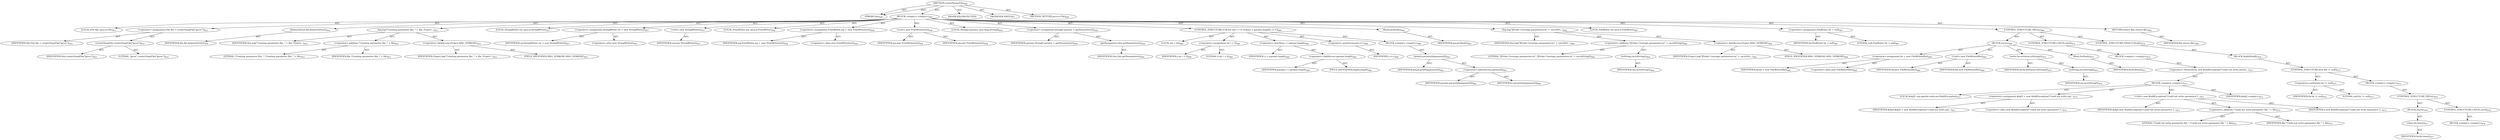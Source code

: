 digraph "createParamFile" {  
"111669149726" [label = <(METHOD,createParamFile)<SUB>449</SUB>> ]
"115964116996" [label = <(PARAM,this)<SUB>449</SUB>> ]
"25769803837" [label = <(BLOCK,&lt;empty&gt;,&lt;empty&gt;)<SUB>449</SUB>> ]
"94489280529" [label = <(LOCAL,File file: java.io.File)<SUB>451</SUB>> ]
"30064771394" [label = <(&lt;operator&gt;.assignment,File file = createTempFile(&quot;jpcov&quot;))<SUB>451</SUB>> ]
"68719476943" [label = <(IDENTIFIER,file,File file = createTempFile(&quot;jpcov&quot;))<SUB>451</SUB>> ]
"30064771395" [label = <(createTempFile,createTempFile(&quot;jpcov&quot;))<SUB>451</SUB>> ]
"68719476749" [label = <(IDENTIFIER,this,createTempFile(&quot;jpcov&quot;))<SUB>451</SUB>> ]
"90194313281" [label = <(LITERAL,&quot;jpcov&quot;,createTempFile(&quot;jpcov&quot;))<SUB>451</SUB>> ]
"30064771396" [label = <(deleteOnExit,file.deleteOnExit())<SUB>452</SUB>> ]
"68719476944" [label = <(IDENTIFIER,file,file.deleteOnExit())<SUB>452</SUB>> ]
"30064771397" [label = <(log,log(&quot;Creating parameter file: &quot; + file, Project...)<SUB>453</SUB>> ]
"68719476750" [label = <(IDENTIFIER,this,log(&quot;Creating parameter file: &quot; + file, Project...)<SUB>453</SUB>> ]
"30064771398" [label = <(&lt;operator&gt;.addition,&quot;Creating parameter file: &quot; + file)<SUB>453</SUB>> ]
"90194313282" [label = <(LITERAL,&quot;Creating parameter file: &quot;,&quot;Creating parameter file: &quot; + file)<SUB>453</SUB>> ]
"68719476945" [label = <(IDENTIFIER,file,&quot;Creating parameter file: &quot; + file)<SUB>453</SUB>> ]
"30064771399" [label = <(&lt;operator&gt;.fieldAccess,Project.MSG_VERBOSE)<SUB>453</SUB>> ]
"68719476946" [label = <(IDENTIFIER,Project,log(&quot;Creating parameter file: &quot; + file, Project...)<SUB>453</SUB>> ]
"55834574945" [label = <(FIELD_IDENTIFIER,MSG_VERBOSE,MSG_VERBOSE)<SUB>453</SUB>> ]
"94489280530" [label = <(LOCAL,StringWriter sw: java.io.StringWriter)<SUB>457</SUB>> ]
"30064771400" [label = <(&lt;operator&gt;.assignment,StringWriter sw = new StringWriter())<SUB>457</SUB>> ]
"68719476947" [label = <(IDENTIFIER,sw,StringWriter sw = new StringWriter())<SUB>457</SUB>> ]
"30064771401" [label = <(&lt;operator&gt;.alloc,new StringWriter())<SUB>457</SUB>> ]
"30064771402" [label = <(&lt;init&gt;,new StringWriter())<SUB>457</SUB>> ]
"68719476948" [label = <(IDENTIFIER,sw,new StringWriter())<SUB>457</SUB>> ]
"94489280531" [label = <(LOCAL,PrintWriter pw: java.io.PrintWriter)<SUB>458</SUB>> ]
"30064771403" [label = <(&lt;operator&gt;.assignment,PrintWriter pw = new PrintWriter(sw))<SUB>458</SUB>> ]
"68719476949" [label = <(IDENTIFIER,pw,PrintWriter pw = new PrintWriter(sw))<SUB>458</SUB>> ]
"30064771404" [label = <(&lt;operator&gt;.alloc,new PrintWriter(sw))<SUB>458</SUB>> ]
"30064771405" [label = <(&lt;init&gt;,new PrintWriter(sw))<SUB>458</SUB>> ]
"68719476950" [label = <(IDENTIFIER,pw,new PrintWriter(sw))<SUB>458</SUB>> ]
"68719476951" [label = <(IDENTIFIER,sw,new PrintWriter(sw))<SUB>458</SUB>> ]
"94489280532" [label = <(LOCAL,String[] params: java.lang.String[])<SUB>459</SUB>> ]
"30064771406" [label = <(&lt;operator&gt;.assignment,String[] params = getParameters())<SUB>459</SUB>> ]
"68719476952" [label = <(IDENTIFIER,params,String[] params = getParameters())<SUB>459</SUB>> ]
"30064771407" [label = <(getParameters,this.getParameters())<SUB>459</SUB>> ]
"68719476751" [label = <(IDENTIFIER,this,this.getParameters())<SUB>459</SUB>> ]
"47244640282" [label = <(CONTROL_STRUCTURE,FOR,for (int i = 0; Some(i &lt; params.length); i++))<SUB>460</SUB>> ]
"94489280533" [label = <(LOCAL,int i: int)<SUB>460</SUB>> ]
"30064771408" [label = <(&lt;operator&gt;.assignment,int i = 0)<SUB>460</SUB>> ]
"68719476953" [label = <(IDENTIFIER,i,int i = 0)<SUB>460</SUB>> ]
"90194313283" [label = <(LITERAL,0,int i = 0)<SUB>460</SUB>> ]
"30064771409" [label = <(&lt;operator&gt;.lessThan,i &lt; params.length)<SUB>460</SUB>> ]
"68719476954" [label = <(IDENTIFIER,i,i &lt; params.length)<SUB>460</SUB>> ]
"30064771410" [label = <(&lt;operator&gt;.fieldAccess,params.length)<SUB>460</SUB>> ]
"68719476955" [label = <(IDENTIFIER,params,i &lt; params.length)<SUB>460</SUB>> ]
"55834574946" [label = <(FIELD_IDENTIFIER,length,length)<SUB>460</SUB>> ]
"30064771411" [label = <(&lt;operator&gt;.postIncrement,i++)<SUB>460</SUB>> ]
"68719476956" [label = <(IDENTIFIER,i,i++)<SUB>460</SUB>> ]
"25769803838" [label = <(BLOCK,&lt;empty&gt;,&lt;empty&gt;)<SUB>460</SUB>> ]
"30064771412" [label = <(println,pw.println(params[i]))<SUB>461</SUB>> ]
"68719476957" [label = <(IDENTIFIER,pw,pw.println(params[i]))<SUB>461</SUB>> ]
"30064771413" [label = <(&lt;operator&gt;.indexAccess,params[i])<SUB>461</SUB>> ]
"68719476958" [label = <(IDENTIFIER,params,pw.println(params[i]))<SUB>461</SUB>> ]
"68719476959" [label = <(IDENTIFIER,i,pw.println(params[i]))<SUB>461</SUB>> ]
"30064771414" [label = <(flush,pw.flush())<SUB>463</SUB>> ]
"68719476960" [label = <(IDENTIFIER,pw,pw.flush())<SUB>463</SUB>> ]
"30064771415" [label = <(log,log(&quot;JProbe Coverage parameters:\n&quot; + sw.toStri...)<SUB>464</SUB>> ]
"68719476752" [label = <(IDENTIFIER,this,log(&quot;JProbe Coverage parameters:\n&quot; + sw.toStri...)<SUB>464</SUB>> ]
"30064771416" [label = <(&lt;operator&gt;.addition,&quot;JProbe Coverage parameters:\n&quot; + sw.toString())<SUB>464</SUB>> ]
"90194313284" [label = <(LITERAL,&quot;JProbe Coverage parameters:\n&quot;,&quot;JProbe Coverage parameters:\n&quot; + sw.toString())<SUB>464</SUB>> ]
"30064771417" [label = <(toString,sw.toString())<SUB>464</SUB>> ]
"68719476961" [label = <(IDENTIFIER,sw,sw.toString())<SUB>464</SUB>> ]
"30064771418" [label = <(&lt;operator&gt;.fieldAccess,Project.MSG_VERBOSE)<SUB>464</SUB>> ]
"68719476962" [label = <(IDENTIFIER,Project,log(&quot;JProbe Coverage parameters:\n&quot; + sw.toStri...)<SUB>464</SUB>> ]
"55834574947" [label = <(FIELD_IDENTIFIER,MSG_VERBOSE,MSG_VERBOSE)<SUB>464</SUB>> ]
"94489280534" [label = <(LOCAL,FileWriter fw: java.io.FileWriter)<SUB>467</SUB>> ]
"30064771419" [label = <(&lt;operator&gt;.assignment,FileWriter fw = null)<SUB>467</SUB>> ]
"68719476963" [label = <(IDENTIFIER,fw,FileWriter fw = null)<SUB>467</SUB>> ]
"90194313285" [label = <(LITERAL,null,FileWriter fw = null)<SUB>467</SUB>> ]
"47244640283" [label = <(CONTROL_STRUCTURE,TRY,try)<SUB>468</SUB>> ]
"25769803839" [label = <(BLOCK,try,try)<SUB>468</SUB>> ]
"30064771420" [label = <(&lt;operator&gt;.assignment,fw = new FileWriter(file))<SUB>469</SUB>> ]
"68719476964" [label = <(IDENTIFIER,fw,fw = new FileWriter(file))<SUB>469</SUB>> ]
"30064771421" [label = <(&lt;operator&gt;.alloc,new FileWriter(file))<SUB>469</SUB>> ]
"30064771422" [label = <(&lt;init&gt;,new FileWriter(file))<SUB>469</SUB>> ]
"68719476965" [label = <(IDENTIFIER,fw,new FileWriter(file))<SUB>469</SUB>> ]
"68719476966" [label = <(IDENTIFIER,file,new FileWriter(file))<SUB>469</SUB>> ]
"30064771423" [label = <(write,fw.write(sw.toString()))<SUB>470</SUB>> ]
"68719476967" [label = <(IDENTIFIER,fw,fw.write(sw.toString()))<SUB>470</SUB>> ]
"30064771424" [label = <(toString,sw.toString())<SUB>470</SUB>> ]
"68719476968" [label = <(IDENTIFIER,sw,sw.toString())<SUB>470</SUB>> ]
"30064771425" [label = <(flush,fw.flush())<SUB>471</SUB>> ]
"68719476969" [label = <(IDENTIFIER,fw,fw.flush())<SUB>471</SUB>> ]
"47244640284" [label = <(CONTROL_STRUCTURE,CATCH,catch)<SUB>472</SUB>> ]
"25769803840" [label = <(BLOCK,&lt;empty&gt;,&lt;empty&gt;)<SUB>472</SUB>> ]
"30064771426" [label = <(&lt;operator&gt;.throw,throw new BuildException(&quot;Could not write param...)<SUB>473</SUB>> ]
"25769803841" [label = <(BLOCK,&lt;empty&gt;,&lt;empty&gt;)<SUB>473</SUB>> ]
"94489280535" [label = <(LOCAL,$obj5: org.apache.tools.ant.BuildException)<SUB>473</SUB>> ]
"30064771427" [label = <(&lt;operator&gt;.assignment,$obj5 = new BuildException(&quot;Could not write par...)<SUB>473</SUB>> ]
"68719476970" [label = <(IDENTIFIER,$obj5,$obj5 = new BuildException(&quot;Could not write par...)<SUB>473</SUB>> ]
"30064771428" [label = <(&lt;operator&gt;.alloc,new BuildException(&quot;Could not write parameter f...)<SUB>473</SUB>> ]
"30064771429" [label = <(&lt;init&gt;,new BuildException(&quot;Could not write parameter f...)<SUB>473</SUB>> ]
"68719476971" [label = <(IDENTIFIER,$obj5,new BuildException(&quot;Could not write parameter f...)<SUB>473</SUB>> ]
"30064771430" [label = <(&lt;operator&gt;.addition,&quot;Could not write parameter file &quot; + file)<SUB>473</SUB>> ]
"90194313286" [label = <(LITERAL,&quot;Could not write parameter file &quot;,&quot;Could not write parameter file &quot; + file)<SUB>473</SUB>> ]
"68719476972" [label = <(IDENTIFIER,file,&quot;Could not write parameter file &quot; + file)<SUB>473</SUB>> ]
"68719476973" [label = <(IDENTIFIER,e,new BuildException(&quot;Could not write parameter f...)<SUB>473</SUB>> ]
"68719476974" [label = <(IDENTIFIER,$obj5,&lt;empty&gt;)<SUB>473</SUB>> ]
"47244640285" [label = <(CONTROL_STRUCTURE,FINALLY,finally)<SUB>474</SUB>> ]
"25769803842" [label = <(BLOCK,finally,finally)<SUB>474</SUB>> ]
"47244640286" [label = <(CONTROL_STRUCTURE,IF,if (fw != null))<SUB>475</SUB>> ]
"30064771431" [label = <(&lt;operator&gt;.notEquals,fw != null)<SUB>475</SUB>> ]
"68719476975" [label = <(IDENTIFIER,fw,fw != null)<SUB>475</SUB>> ]
"90194313287" [label = <(LITERAL,null,fw != null)<SUB>475</SUB>> ]
"25769803843" [label = <(BLOCK,&lt;empty&gt;,&lt;empty&gt;)<SUB>475</SUB>> ]
"47244640287" [label = <(CONTROL_STRUCTURE,TRY,try)<SUB>476</SUB>> ]
"25769803844" [label = <(BLOCK,try,try)<SUB>476</SUB>> ]
"30064771432" [label = <(close,fw.close())<SUB>477</SUB>> ]
"68719476976" [label = <(IDENTIFIER,fw,fw.close())<SUB>477</SUB>> ]
"47244640288" [label = <(CONTROL_STRUCTURE,CATCH,catch)<SUB>478</SUB>> ]
"25769803845" [label = <(BLOCK,&lt;empty&gt;,&lt;empty&gt;)<SUB>478</SUB>> ]
"146028888074" [label = <(RETURN,return file;,return file;)<SUB>482</SUB>> ]
"68719476977" [label = <(IDENTIFIER,file,return file;)<SUB>482</SUB>> ]
"133143986258" [label = <(MODIFIER,PROTECTED)> ]
"133143986259" [label = <(MODIFIER,VIRTUAL)> ]
"128849018910" [label = <(METHOD_RETURN,java.io.File)<SUB>449</SUB>> ]
  "111669149726" -> "115964116996"  [ label = "AST: "] 
  "111669149726" -> "25769803837"  [ label = "AST: "] 
  "111669149726" -> "133143986258"  [ label = "AST: "] 
  "111669149726" -> "133143986259"  [ label = "AST: "] 
  "111669149726" -> "128849018910"  [ label = "AST: "] 
  "25769803837" -> "94489280529"  [ label = "AST: "] 
  "25769803837" -> "30064771394"  [ label = "AST: "] 
  "25769803837" -> "30064771396"  [ label = "AST: "] 
  "25769803837" -> "30064771397"  [ label = "AST: "] 
  "25769803837" -> "94489280530"  [ label = "AST: "] 
  "25769803837" -> "30064771400"  [ label = "AST: "] 
  "25769803837" -> "30064771402"  [ label = "AST: "] 
  "25769803837" -> "94489280531"  [ label = "AST: "] 
  "25769803837" -> "30064771403"  [ label = "AST: "] 
  "25769803837" -> "30064771405"  [ label = "AST: "] 
  "25769803837" -> "94489280532"  [ label = "AST: "] 
  "25769803837" -> "30064771406"  [ label = "AST: "] 
  "25769803837" -> "47244640282"  [ label = "AST: "] 
  "25769803837" -> "30064771414"  [ label = "AST: "] 
  "25769803837" -> "30064771415"  [ label = "AST: "] 
  "25769803837" -> "94489280534"  [ label = "AST: "] 
  "25769803837" -> "30064771419"  [ label = "AST: "] 
  "25769803837" -> "47244640283"  [ label = "AST: "] 
  "25769803837" -> "146028888074"  [ label = "AST: "] 
  "30064771394" -> "68719476943"  [ label = "AST: "] 
  "30064771394" -> "30064771395"  [ label = "AST: "] 
  "30064771395" -> "68719476749"  [ label = "AST: "] 
  "30064771395" -> "90194313281"  [ label = "AST: "] 
  "30064771396" -> "68719476944"  [ label = "AST: "] 
  "30064771397" -> "68719476750"  [ label = "AST: "] 
  "30064771397" -> "30064771398"  [ label = "AST: "] 
  "30064771397" -> "30064771399"  [ label = "AST: "] 
  "30064771398" -> "90194313282"  [ label = "AST: "] 
  "30064771398" -> "68719476945"  [ label = "AST: "] 
  "30064771399" -> "68719476946"  [ label = "AST: "] 
  "30064771399" -> "55834574945"  [ label = "AST: "] 
  "30064771400" -> "68719476947"  [ label = "AST: "] 
  "30064771400" -> "30064771401"  [ label = "AST: "] 
  "30064771402" -> "68719476948"  [ label = "AST: "] 
  "30064771403" -> "68719476949"  [ label = "AST: "] 
  "30064771403" -> "30064771404"  [ label = "AST: "] 
  "30064771405" -> "68719476950"  [ label = "AST: "] 
  "30064771405" -> "68719476951"  [ label = "AST: "] 
  "30064771406" -> "68719476952"  [ label = "AST: "] 
  "30064771406" -> "30064771407"  [ label = "AST: "] 
  "30064771407" -> "68719476751"  [ label = "AST: "] 
  "47244640282" -> "94489280533"  [ label = "AST: "] 
  "47244640282" -> "30064771408"  [ label = "AST: "] 
  "47244640282" -> "30064771409"  [ label = "AST: "] 
  "47244640282" -> "30064771411"  [ label = "AST: "] 
  "47244640282" -> "25769803838"  [ label = "AST: "] 
  "30064771408" -> "68719476953"  [ label = "AST: "] 
  "30064771408" -> "90194313283"  [ label = "AST: "] 
  "30064771409" -> "68719476954"  [ label = "AST: "] 
  "30064771409" -> "30064771410"  [ label = "AST: "] 
  "30064771410" -> "68719476955"  [ label = "AST: "] 
  "30064771410" -> "55834574946"  [ label = "AST: "] 
  "30064771411" -> "68719476956"  [ label = "AST: "] 
  "25769803838" -> "30064771412"  [ label = "AST: "] 
  "30064771412" -> "68719476957"  [ label = "AST: "] 
  "30064771412" -> "30064771413"  [ label = "AST: "] 
  "30064771413" -> "68719476958"  [ label = "AST: "] 
  "30064771413" -> "68719476959"  [ label = "AST: "] 
  "30064771414" -> "68719476960"  [ label = "AST: "] 
  "30064771415" -> "68719476752"  [ label = "AST: "] 
  "30064771415" -> "30064771416"  [ label = "AST: "] 
  "30064771415" -> "30064771418"  [ label = "AST: "] 
  "30064771416" -> "90194313284"  [ label = "AST: "] 
  "30064771416" -> "30064771417"  [ label = "AST: "] 
  "30064771417" -> "68719476961"  [ label = "AST: "] 
  "30064771418" -> "68719476962"  [ label = "AST: "] 
  "30064771418" -> "55834574947"  [ label = "AST: "] 
  "30064771419" -> "68719476963"  [ label = "AST: "] 
  "30064771419" -> "90194313285"  [ label = "AST: "] 
  "47244640283" -> "25769803839"  [ label = "AST: "] 
  "47244640283" -> "47244640284"  [ label = "AST: "] 
  "47244640283" -> "47244640285"  [ label = "AST: "] 
  "25769803839" -> "30064771420"  [ label = "AST: "] 
  "25769803839" -> "30064771422"  [ label = "AST: "] 
  "25769803839" -> "30064771423"  [ label = "AST: "] 
  "25769803839" -> "30064771425"  [ label = "AST: "] 
  "30064771420" -> "68719476964"  [ label = "AST: "] 
  "30064771420" -> "30064771421"  [ label = "AST: "] 
  "30064771422" -> "68719476965"  [ label = "AST: "] 
  "30064771422" -> "68719476966"  [ label = "AST: "] 
  "30064771423" -> "68719476967"  [ label = "AST: "] 
  "30064771423" -> "30064771424"  [ label = "AST: "] 
  "30064771424" -> "68719476968"  [ label = "AST: "] 
  "30064771425" -> "68719476969"  [ label = "AST: "] 
  "47244640284" -> "25769803840"  [ label = "AST: "] 
  "25769803840" -> "30064771426"  [ label = "AST: "] 
  "30064771426" -> "25769803841"  [ label = "AST: "] 
  "25769803841" -> "94489280535"  [ label = "AST: "] 
  "25769803841" -> "30064771427"  [ label = "AST: "] 
  "25769803841" -> "30064771429"  [ label = "AST: "] 
  "25769803841" -> "68719476974"  [ label = "AST: "] 
  "30064771427" -> "68719476970"  [ label = "AST: "] 
  "30064771427" -> "30064771428"  [ label = "AST: "] 
  "30064771429" -> "68719476971"  [ label = "AST: "] 
  "30064771429" -> "30064771430"  [ label = "AST: "] 
  "30064771429" -> "68719476973"  [ label = "AST: "] 
  "30064771430" -> "90194313286"  [ label = "AST: "] 
  "30064771430" -> "68719476972"  [ label = "AST: "] 
  "47244640285" -> "25769803842"  [ label = "AST: "] 
  "25769803842" -> "47244640286"  [ label = "AST: "] 
  "47244640286" -> "30064771431"  [ label = "AST: "] 
  "47244640286" -> "25769803843"  [ label = "AST: "] 
  "30064771431" -> "68719476975"  [ label = "AST: "] 
  "30064771431" -> "90194313287"  [ label = "AST: "] 
  "25769803843" -> "47244640287"  [ label = "AST: "] 
  "47244640287" -> "25769803844"  [ label = "AST: "] 
  "47244640287" -> "47244640288"  [ label = "AST: "] 
  "25769803844" -> "30064771432"  [ label = "AST: "] 
  "30064771432" -> "68719476976"  [ label = "AST: "] 
  "47244640288" -> "25769803845"  [ label = "AST: "] 
  "146028888074" -> "68719476977"  [ label = "AST: "] 
  "111669149726" -> "115964116996"  [ label = "DDG: "] 
}
